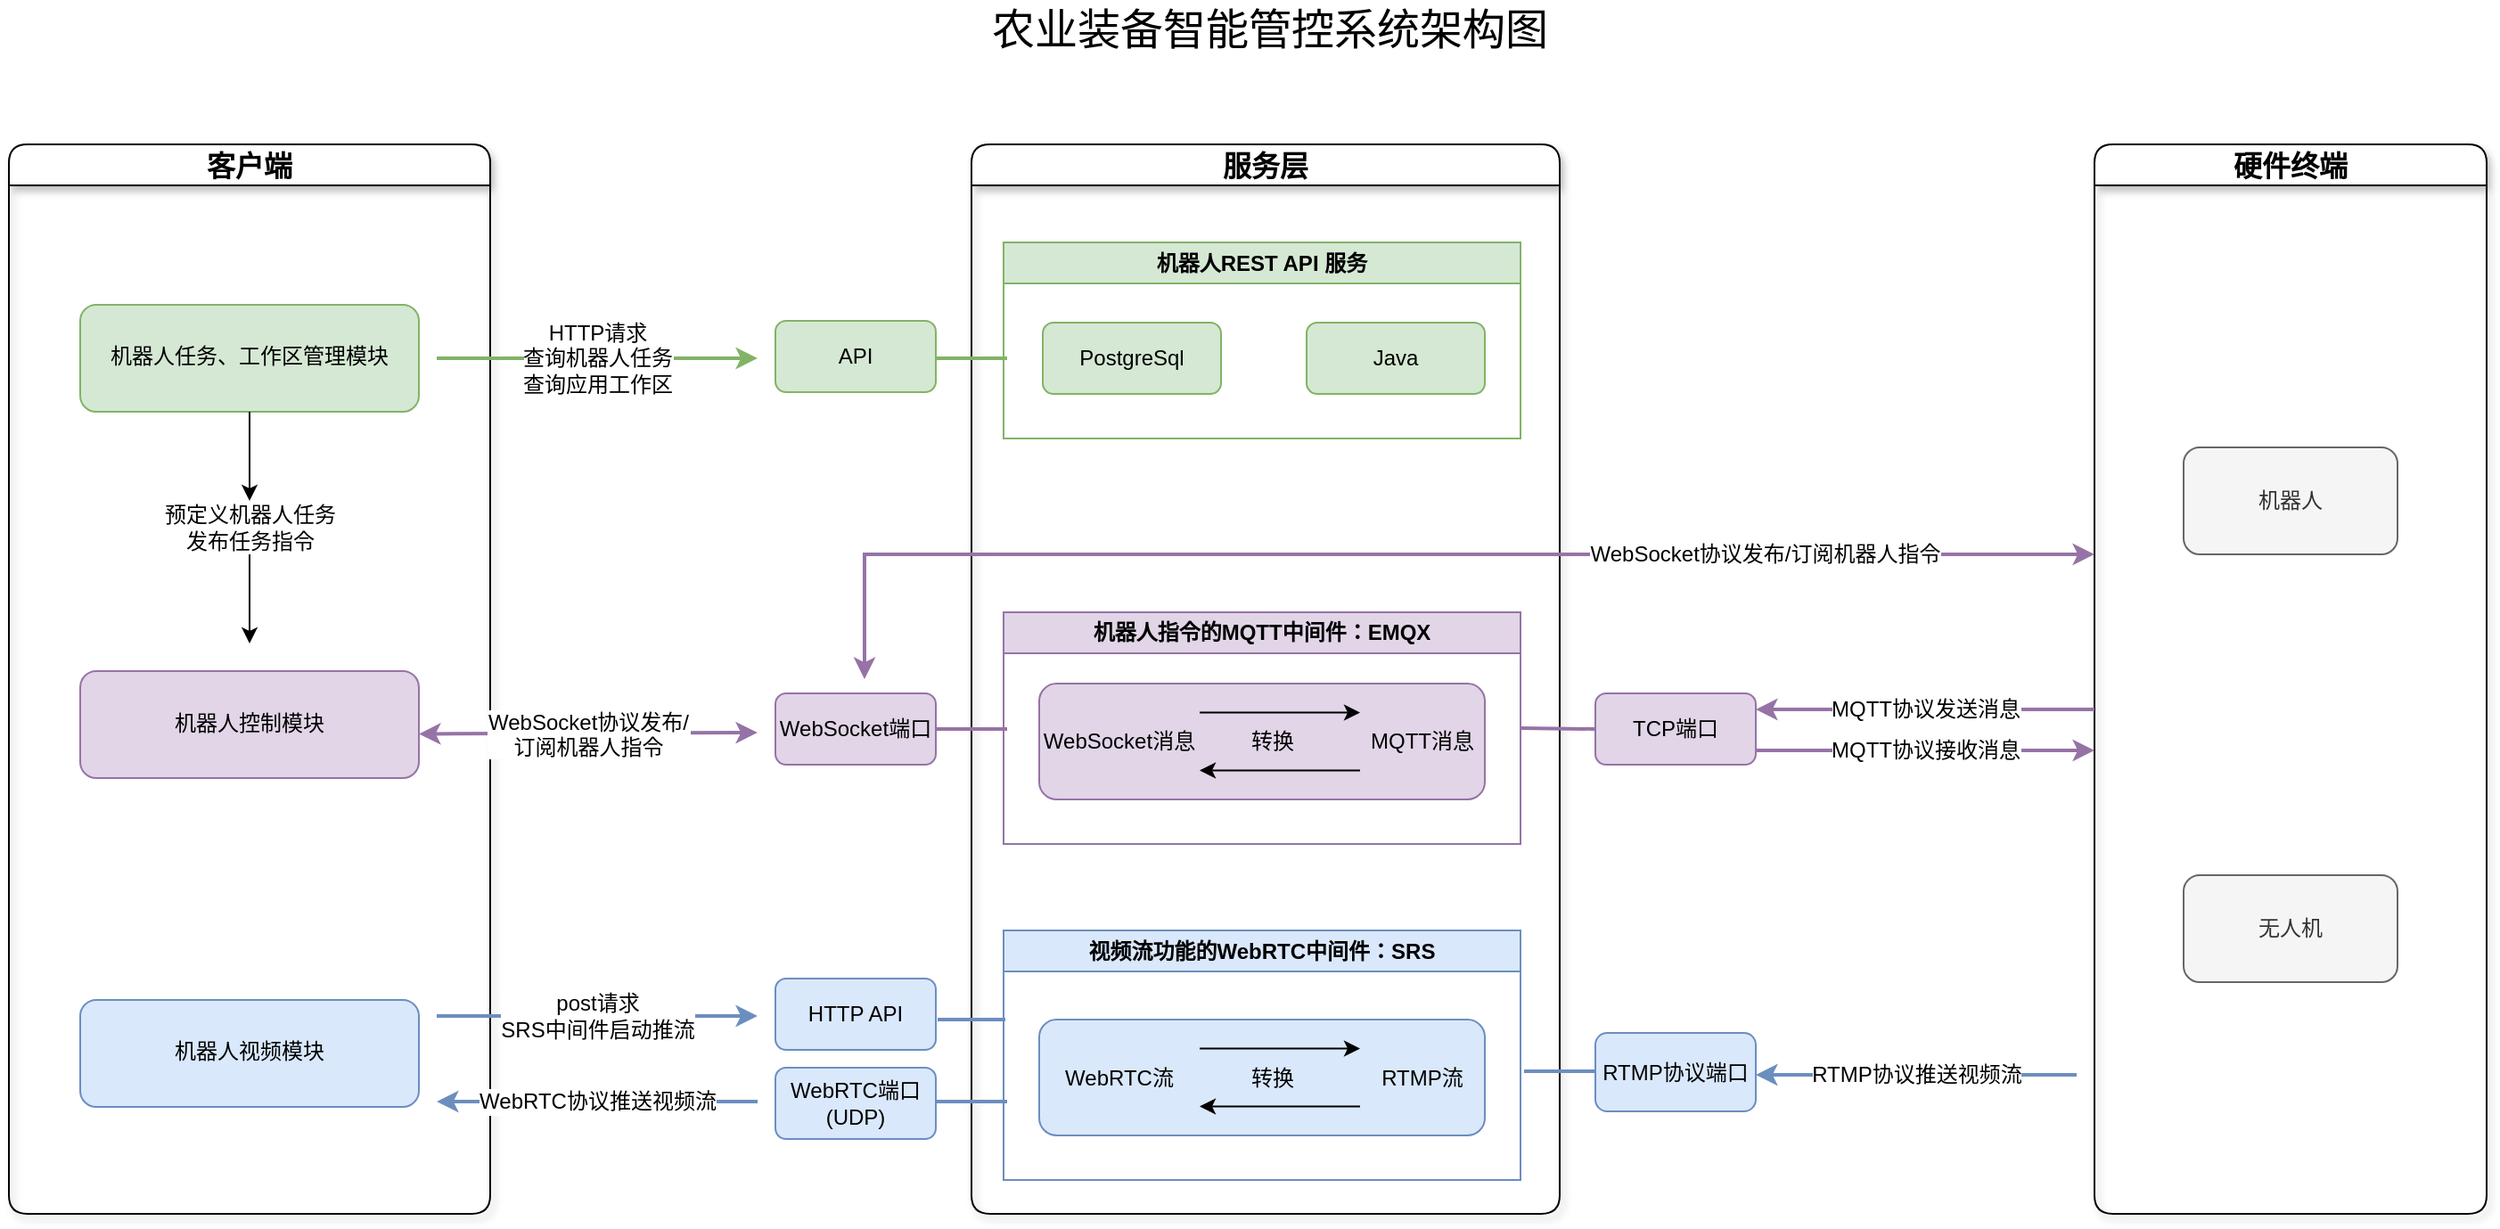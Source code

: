 <mxfile version="24.7.7">
  <diagram name="第 1 页" id="TNhrhLdlypGdCF_QHv-n">
    <mxGraphModel dx="1434" dy="738" grid="1" gridSize="10" guides="1" tooltips="1" connect="1" arrows="1" fold="1" page="1" pageScale="1" pageWidth="900" pageHeight="1600" math="0" shadow="0">
      <root>
        <mxCell id="0" />
        <mxCell id="1" parent="0" />
        <mxCell id="rBbP7oCfItHO99S8qVWC-1" value="&lt;font style=&quot;font-size: 16px;&quot;&gt;服务层&lt;/font&gt;" style="swimlane;whiteSpace=wrap;html=1;fontSize=12;shadow=1;rounded=1;" parent="1" vertex="1">
          <mxGeometry x="800" y="290" width="330" height="600" as="geometry" />
        </mxCell>
        <mxCell id="9CdUIaJMx9FMmrSefO2G-109" value="机器人REST API 服务" style="swimlane;whiteSpace=wrap;html=1;fontSize=12;fillColor=#d5e8d4;strokeColor=#82b366;textShadow=0;" parent="rBbP7oCfItHO99S8qVWC-1" vertex="1">
          <mxGeometry x="18" y="55" width="290" height="110" as="geometry" />
        </mxCell>
        <mxCell id="9CdUIaJMx9FMmrSefO2G-116" value="PostgreSql" style="rounded=1;whiteSpace=wrap;html=1;fontSize=12;fillColor=#d5e8d4;strokeColor=#82b366;" parent="9CdUIaJMx9FMmrSefO2G-109" vertex="1">
          <mxGeometry x="22" y="45" width="100" height="40" as="geometry" />
        </mxCell>
        <mxCell id="9CdUIaJMx9FMmrSefO2G-117" value="Java" style="rounded=1;whiteSpace=wrap;html=1;fontSize=12;fillColor=#d5e8d4;strokeColor=#82b366;" parent="9CdUIaJMx9FMmrSefO2G-109" vertex="1">
          <mxGeometry x="170" y="45" width="100" height="40" as="geometry" />
        </mxCell>
        <mxCell id="9CdUIaJMx9FMmrSefO2G-14" value="机器人指令的MQTT中间件：EMQX" style="swimlane;whiteSpace=wrap;html=1;startSize=23;fillColor=#e1d5e7;strokeColor=#9673a6;fontSize=12;" parent="rBbP7oCfItHO99S8qVWC-1" vertex="1">
          <mxGeometry x="18" y="262.5" width="290" height="130" as="geometry" />
        </mxCell>
        <mxCell id="9CdUIaJMx9FMmrSefO2G-51" value="" style="group;fontSize=12;fillColor=#E1D5E7;strokeColor=#9673a6;rounded=1;glass=0;shadow=0;" parent="9CdUIaJMx9FMmrSefO2G-14" vertex="1" connectable="0">
          <mxGeometry x="20" y="40" width="250" height="65" as="geometry" />
        </mxCell>
        <mxCell id="9CdUIaJMx9FMmrSefO2G-18" style="edgeStyle=orthogonalEdgeStyle;rounded=0;orthogonalLoop=1;jettySize=auto;html=1;exitX=1;exitY=0.25;exitDx=0;exitDy=0;entryX=0;entryY=0.25;entryDx=0;entryDy=0;fontSize=12;" parent="9CdUIaJMx9FMmrSefO2G-51" source="9CdUIaJMx9FMmrSefO2G-15" target="9CdUIaJMx9FMmrSefO2G-16" edge="1">
          <mxGeometry relative="1" as="geometry" />
        </mxCell>
        <mxCell id="9CdUIaJMx9FMmrSefO2G-15" value="WebSocket消息" style="text;html=1;align=center;verticalAlign=middle;whiteSpace=wrap;rounded=0;labelBorderColor=none;fontSize=12;" parent="9CdUIaJMx9FMmrSefO2G-51" vertex="1">
          <mxGeometry width="90" height="65" as="geometry" />
        </mxCell>
        <mxCell id="9CdUIaJMx9FMmrSefO2G-19" style="edgeStyle=orthogonalEdgeStyle;rounded=0;orthogonalLoop=1;jettySize=auto;html=1;exitX=0;exitY=0.75;exitDx=0;exitDy=0;entryX=1;entryY=0.75;entryDx=0;entryDy=0;fontSize=12;" parent="9CdUIaJMx9FMmrSefO2G-51" source="9CdUIaJMx9FMmrSefO2G-16" target="9CdUIaJMx9FMmrSefO2G-15" edge="1">
          <mxGeometry relative="1" as="geometry" />
        </mxCell>
        <mxCell id="9CdUIaJMx9FMmrSefO2G-16" value="MQTT消息" style="text;html=1;align=center;verticalAlign=middle;whiteSpace=wrap;rounded=0;fontSize=12;" parent="9CdUIaJMx9FMmrSefO2G-51" vertex="1">
          <mxGeometry x="180" width="70" height="65" as="geometry" />
        </mxCell>
        <mxCell id="9CdUIaJMx9FMmrSefO2G-20" value="转换" style="text;html=1;align=center;verticalAlign=middle;whiteSpace=wrap;rounded=0;fontSize=12;" parent="9CdUIaJMx9FMmrSefO2G-51" vertex="1">
          <mxGeometry x="101" y="17.5" width="60" height="30" as="geometry" />
        </mxCell>
        <mxCell id="9CdUIaJMx9FMmrSefO2G-21" value="视频流功能的WebRTC中间件：SRS" style="swimlane;whiteSpace=wrap;html=1;fillColor=#dae8fc;strokeColor=#6c8ebf;fontSize=12;" parent="rBbP7oCfItHO99S8qVWC-1" vertex="1">
          <mxGeometry x="18" y="441" width="290" height="140" as="geometry" />
        </mxCell>
        <mxCell id="9CdUIaJMx9FMmrSefO2G-52" value="" style="group;fontSize=12;fillColor=#dae8fc;strokeColor=#6c8ebf;rounded=1;" parent="9CdUIaJMx9FMmrSefO2G-21" vertex="1" connectable="0">
          <mxGeometry x="20" y="50" width="250" height="65" as="geometry" />
        </mxCell>
        <mxCell id="9CdUIaJMx9FMmrSefO2G-22" style="edgeStyle=orthogonalEdgeStyle;rounded=0;orthogonalLoop=1;jettySize=auto;html=1;exitX=1;exitY=0.25;exitDx=0;exitDy=0;entryX=0;entryY=0.25;entryDx=0;entryDy=0;fontSize=12;" parent="9CdUIaJMx9FMmrSefO2G-52" source="9CdUIaJMx9FMmrSefO2G-23" target="9CdUIaJMx9FMmrSefO2G-25" edge="1">
          <mxGeometry relative="1" as="geometry" />
        </mxCell>
        <mxCell id="9CdUIaJMx9FMmrSefO2G-23" value="WebRTC流" style="text;html=1;align=center;verticalAlign=middle;whiteSpace=wrap;rounded=0;labelBorderColor=none;fontSize=12;" parent="9CdUIaJMx9FMmrSefO2G-52" vertex="1">
          <mxGeometry width="90" height="65" as="geometry" />
        </mxCell>
        <mxCell id="9CdUIaJMx9FMmrSefO2G-24" style="edgeStyle=orthogonalEdgeStyle;rounded=0;orthogonalLoop=1;jettySize=auto;html=1;exitX=0;exitY=0.75;exitDx=0;exitDy=0;entryX=1;entryY=0.75;entryDx=0;entryDy=0;fontSize=12;" parent="9CdUIaJMx9FMmrSefO2G-52" source="9CdUIaJMx9FMmrSefO2G-25" target="9CdUIaJMx9FMmrSefO2G-23" edge="1">
          <mxGeometry relative="1" as="geometry" />
        </mxCell>
        <mxCell id="9CdUIaJMx9FMmrSefO2G-25" value="RTMP流" style="text;html=1;align=center;verticalAlign=middle;whiteSpace=wrap;rounded=0;fontSize=12;" parent="9CdUIaJMx9FMmrSefO2G-52" vertex="1">
          <mxGeometry x="180" width="70" height="65" as="geometry" />
        </mxCell>
        <mxCell id="9CdUIaJMx9FMmrSefO2G-26" value="转换" style="text;html=1;align=center;verticalAlign=middle;whiteSpace=wrap;rounded=0;fontSize=12;" parent="9CdUIaJMx9FMmrSefO2G-52" vertex="1">
          <mxGeometry x="101" y="17.5" width="60" height="30" as="geometry" />
        </mxCell>
        <mxCell id="9CdUIaJMx9FMmrSefO2G-46" value="&lt;font style=&quot;font-size: 16px;&quot;&gt;客户端&lt;/font&gt;" style="swimlane;whiteSpace=wrap;html=1;fontSize=12;shadow=1;rounded=1;" parent="1" vertex="1">
          <mxGeometry x="260" y="290" width="270" height="600" as="geometry" />
        </mxCell>
        <mxCell id="9CdUIaJMx9FMmrSefO2G-40" value="" style="endArrow=classic;startArrow=classic;html=1;rounded=0;strokeWidth=2;fontSize=12;fillColor=#e1d5e7;strokeColor=#9673a6;" parent="9CdUIaJMx9FMmrSefO2G-46" edge="1">
          <mxGeometry width="50" height="50" relative="1" as="geometry">
            <mxPoint x="230" y="330.75" as="sourcePoint" />
            <mxPoint x="420" y="330" as="targetPoint" />
          </mxGeometry>
        </mxCell>
        <mxCell id="9CdUIaJMx9FMmrSefO2G-108" value="WebSocket协议发布/&#xa;订阅机器人指令" style="edgeLabel;align=center;verticalAlign=middle;resizable=0;points=[];fontSize=12;rotatable=1;resizeWidth=1;" parent="9CdUIaJMx9FMmrSefO2G-40" vertex="1" connectable="0">
          <mxGeometry relative="1" as="geometry">
            <mxPoint as="offset" />
          </mxGeometry>
        </mxCell>
        <mxCell id="JG0zNHSWIR55deKO-XV1-1" value="" style="group;rounded=1;" parent="9CdUIaJMx9FMmrSefO2G-46" vertex="1" connectable="0">
          <mxGeometry x="40" y="90" width="190" height="450" as="geometry" />
        </mxCell>
        <mxCell id="9CdUIaJMx9FMmrSefO2G-4" value="机器人任务、工作区管理模块" style="rounded=1;hachureGap=4;fontFamily=Architects Daughter;fontSource=https%3A%2F%2Ffonts.googleapis.com%2Fcss%3Ffamily%3DArchitects%2BDaughter;align=center;labelPosition=center;verticalLabelPosition=middle;verticalAlign=middle;whiteSpace=wrap;html=1;fontSize=12;fillColor=#d5e8d4;strokeColor=#82b366;" parent="JG0zNHSWIR55deKO-XV1-1" vertex="1">
          <mxGeometry width="190" height="60" as="geometry" />
        </mxCell>
        <mxCell id="9CdUIaJMx9FMmrSefO2G-43" value="" style="edgeStyle=orthogonalEdgeStyle;rounded=0;orthogonalLoop=1;jettySize=auto;html=1;fontSize=12;" parent="JG0zNHSWIR55deKO-XV1-1" source="9CdUIaJMx9FMmrSefO2G-4" target="9CdUIaJMx9FMmrSefO2G-44" edge="1">
          <mxGeometry relative="1" as="geometry">
            <mxPoint x="95" y="190" as="targetPoint" />
            <mxPoint x="95" as="sourcePoint" />
          </mxGeometry>
        </mxCell>
        <mxCell id="9CdUIaJMx9FMmrSefO2G-42" style="edgeStyle=orthogonalEdgeStyle;rounded=0;orthogonalLoop=1;jettySize=auto;html=1;fontSize=12;" parent="JG0zNHSWIR55deKO-XV1-1" source="9CdUIaJMx9FMmrSefO2G-44" edge="1">
          <mxGeometry relative="1" as="geometry">
            <mxPoint x="95" y="190" as="targetPoint" />
          </mxGeometry>
        </mxCell>
        <mxCell id="9CdUIaJMx9FMmrSefO2G-6" value="机器人控制模块" style="rounded=1;hachureGap=4;fontFamily=Architects Daughter;fontSource=https%3A%2F%2Ffonts.googleapis.com%2Fcss%3Ffamily%3DArchitects%2BDaughter;align=center;labelPosition=center;verticalLabelPosition=middle;verticalAlign=middle;whiteSpace=wrap;html=1;fontSize=12;fillColor=#e1d5e7;strokeColor=#9673a6;" parent="JG0zNHSWIR55deKO-XV1-1" vertex="1">
          <mxGeometry y="205.5" width="190" height="60" as="geometry" />
        </mxCell>
        <mxCell id="9CdUIaJMx9FMmrSefO2G-7" value="机器人视频模块" style="rounded=1;hachureGap=4;fontFamily=Architects Daughter;fontSource=https%3A%2F%2Ffonts.googleapis.com%2Fcss%3Ffamily%3DArchitects%2BDaughter;align=center;labelPosition=center;verticalLabelPosition=middle;verticalAlign=middle;whiteSpace=wrap;html=1;fontSize=12;fillColor=#dae8fc;strokeColor=#6c8ebf;" parent="JG0zNHSWIR55deKO-XV1-1" vertex="1">
          <mxGeometry y="390" width="190" height="60" as="geometry" />
        </mxCell>
        <mxCell id="9CdUIaJMx9FMmrSefO2G-44" value="预定义机器人任务&lt;br style=&quot;font-size: 12px;&quot;&gt;发布任务指令" style="text;html=1;align=center;verticalAlign=middle;whiteSpace=wrap;rounded=0;fontSize=12;" parent="JG0zNHSWIR55deKO-XV1-1" vertex="1">
          <mxGeometry x="37.5" y="110" width="115" height="30" as="geometry" />
        </mxCell>
        <mxCell id="9CdUIaJMx9FMmrSefO2G-54" value="&lt;font style=&quot;font-size: 16px;&quot;&gt;硬件终端&lt;/font&gt;" style="swimlane;whiteSpace=wrap;html=1;startSize=23;fontSize=12;shadow=1;rounded=1;" parent="1" vertex="1">
          <mxGeometry x="1430" y="290" width="220" height="600" as="geometry" />
        </mxCell>
        <mxCell id="9CdUIaJMx9FMmrSefO2G-29" value="机器人" style="rounded=1;whiteSpace=wrap;html=1;glass=0;fontSize=12;fillColor=#f5f5f5;fontColor=#333333;strokeColor=#666666;" parent="9CdUIaJMx9FMmrSefO2G-54" vertex="1">
          <mxGeometry x="50" y="169.995" width="120" height="60" as="geometry" />
        </mxCell>
        <mxCell id="9CdUIaJMx9FMmrSefO2G-30" value="无人机" style="rounded=1;whiteSpace=wrap;html=1;fontSize=12;fillColor=#f5f5f5;fontColor=#333333;strokeColor=#666666;" parent="9CdUIaJMx9FMmrSefO2G-54" vertex="1">
          <mxGeometry x="50" y="410" width="120" height="60" as="geometry" />
        </mxCell>
        <mxCell id="9CdUIaJMx9FMmrSefO2G-59" value="WebSocket端口" style="rounded=1;whiteSpace=wrap;html=1;fillColor=#e1d5e7;strokeColor=#9673a6;fontSize=12;" parent="1" vertex="1">
          <mxGeometry x="690" y="598" width="90" height="40" as="geometry" />
        </mxCell>
        <mxCell id="9CdUIaJMx9FMmrSefO2G-60" value="" style="endArrow=none;html=1;rounded=0;exitX=1;exitY=0.5;exitDx=0;exitDy=0;strokeWidth=2;fontSize=12;fillColor=#e1d5e7;strokeColor=#9673a6;" parent="1" source="9CdUIaJMx9FMmrSefO2G-59" edge="1">
          <mxGeometry width="50" height="50" relative="1" as="geometry">
            <mxPoint x="710" y="730" as="sourcePoint" />
            <mxPoint x="820" y="618" as="targetPoint" />
          </mxGeometry>
        </mxCell>
        <mxCell id="9CdUIaJMx9FMmrSefO2G-61" value="WebRTC端口(UDP)" style="rounded=1;whiteSpace=wrap;html=1;fillColor=#dae8fc;strokeColor=#6c8ebf;fontSize=12;" parent="1" vertex="1">
          <mxGeometry x="690" y="808" width="90" height="40" as="geometry" />
        </mxCell>
        <mxCell id="9CdUIaJMx9FMmrSefO2G-62" value="HTTP API" style="rounded=1;whiteSpace=wrap;html=1;fillColor=#dae8fc;strokeColor=#6c8ebf;fontSize=12;" parent="1" vertex="1">
          <mxGeometry x="690" y="758" width="90" height="40" as="geometry" />
        </mxCell>
        <mxCell id="9CdUIaJMx9FMmrSefO2G-74" value="" style="endArrow=none;html=1;rounded=0;strokeWidth=2;fontSize=12;fillColor=#dae8fc;strokeColor=#6c8ebf;" parent="1" edge="1">
          <mxGeometry width="50" height="50" relative="1" as="geometry">
            <mxPoint x="780" y="827" as="sourcePoint" />
            <mxPoint x="820" y="827" as="targetPoint" />
          </mxGeometry>
        </mxCell>
        <mxCell id="9CdUIaJMx9FMmrSefO2G-77" value="" style="endArrow=classic;html=1;rounded=0;strokeWidth=2;fontSize=12;fillColor=#dae8fc;strokeColor=#6c8ebf;" parent="1" edge="1">
          <mxGeometry relative="1" as="geometry">
            <mxPoint x="500" y="779" as="sourcePoint" />
            <mxPoint x="680" y="779" as="targetPoint" />
          </mxGeometry>
        </mxCell>
        <mxCell id="9CdUIaJMx9FMmrSefO2G-78" value="post请求&lt;br style=&quot;font-size: 12px;&quot;&gt;SRS中间件启动推流" style="edgeLabel;resizable=0;html=1;;align=center;verticalAlign=middle;fontSize=12;" parent="9CdUIaJMx9FMmrSefO2G-77" connectable="0" vertex="1">
          <mxGeometry relative="1" as="geometry" />
        </mxCell>
        <mxCell id="9CdUIaJMx9FMmrSefO2G-80" value="" style="endArrow=classic;html=1;rounded=0;strokeWidth=2;fontSize=12;fillColor=#dae8fc;strokeColor=#6c8ebf;" parent="1" edge="1">
          <mxGeometry relative="1" as="geometry">
            <mxPoint x="680" y="827" as="sourcePoint" />
            <mxPoint x="500" y="827" as="targetPoint" />
          </mxGeometry>
        </mxCell>
        <mxCell id="9CdUIaJMx9FMmrSefO2G-81" value="WebRTC协议推送视频流" style="edgeLabel;resizable=0;html=1;;align=center;verticalAlign=middle;fontSize=12;" parent="9CdUIaJMx9FMmrSefO2G-80" connectable="0" vertex="1">
          <mxGeometry relative="1" as="geometry" />
        </mxCell>
        <mxCell id="9CdUIaJMx9FMmrSefO2G-84" value="" style="endArrow=none;html=1;rounded=0;strokeWidth=2;fontSize=12;fillColor=#dae8fc;strokeColor=#6c8ebf;" parent="1" edge="1">
          <mxGeometry width="50" height="50" relative="1" as="geometry">
            <mxPoint x="1110" y="810" as="sourcePoint" />
            <mxPoint x="1150" y="810" as="targetPoint" />
          </mxGeometry>
        </mxCell>
        <mxCell id="9CdUIaJMx9FMmrSefO2G-85" value="RTMP协议端口" style="rounded=1;whiteSpace=wrap;html=1;fillColor=#dae8fc;strokeColor=#6c8ebf;fontSize=12;" parent="1" vertex="1">
          <mxGeometry x="1150" y="788.5" width="90" height="44" as="geometry" />
        </mxCell>
        <mxCell id="9CdUIaJMx9FMmrSefO2G-90" value="" style="endArrow=classic;html=1;rounded=0;strokeWidth=2;fontSize=12;fillColor=#dae8fc;strokeColor=#6c8ebf;" parent="1" edge="1">
          <mxGeometry relative="1" as="geometry">
            <mxPoint x="1420" y="812" as="sourcePoint" />
            <mxPoint x="1240" y="812" as="targetPoint" />
          </mxGeometry>
        </mxCell>
        <mxCell id="9CdUIaJMx9FMmrSefO2G-91" value="RTMP协议推送视频流" style="edgeLabel;resizable=0;html=1;;align=center;verticalAlign=middle;fontSize=12;" parent="9CdUIaJMx9FMmrSefO2G-90" connectable="0" vertex="1">
          <mxGeometry relative="1" as="geometry" />
        </mxCell>
        <mxCell id="9CdUIaJMx9FMmrSefO2G-93" value="TCP端口" style="rounded=1;whiteSpace=wrap;html=1;fillColor=#e1d5e7;strokeColor=#9673a6;fontSize=12;" parent="1" vertex="1">
          <mxGeometry x="1150" y="598" width="90" height="40" as="geometry" />
        </mxCell>
        <mxCell id="9CdUIaJMx9FMmrSefO2G-95" value="" style="endArrow=none;html=1;rounded=0;exitX=1;exitY=0.5;exitDx=0;exitDy=0;entryX=0;entryY=0.5;entryDx=0;entryDy=0;strokeWidth=2;fontSize=12;fillColor=#e1d5e7;strokeColor=#9673a6;" parent="1" source="9CdUIaJMx9FMmrSefO2G-14" target="9CdUIaJMx9FMmrSefO2G-93" edge="1">
          <mxGeometry width="50" height="50" relative="1" as="geometry">
            <mxPoint x="1140" y="610" as="sourcePoint" />
            <mxPoint x="1190" y="560" as="targetPoint" />
          </mxGeometry>
        </mxCell>
        <mxCell id="9CdUIaJMx9FMmrSefO2G-97" value="" style="endArrow=classic;html=1;rounded=0;strokeWidth=2;fontSize=12;fillColor=#e1d5e7;strokeColor=#9673a6;" parent="1" edge="1">
          <mxGeometry relative="1" as="geometry">
            <mxPoint x="1430" y="607" as="sourcePoint" />
            <mxPoint x="1240" y="607" as="targetPoint" />
          </mxGeometry>
        </mxCell>
        <mxCell id="9CdUIaJMx9FMmrSefO2G-98" value="MQTT协议发送消息" style="edgeLabel;resizable=0;html=1;;align=center;verticalAlign=middle;fontSize=12;" parent="9CdUIaJMx9FMmrSefO2G-97" connectable="0" vertex="1">
          <mxGeometry relative="1" as="geometry" />
        </mxCell>
        <mxCell id="9CdUIaJMx9FMmrSefO2G-99" value="" style="endArrow=classic;html=1;rounded=0;strokeWidth=2;fontSize=12;fillColor=#e1d5e7;strokeColor=#9673a6;" parent="1" edge="1">
          <mxGeometry relative="1" as="geometry">
            <mxPoint x="1240" y="630" as="sourcePoint" />
            <mxPoint x="1430" y="630" as="targetPoint" />
          </mxGeometry>
        </mxCell>
        <mxCell id="9CdUIaJMx9FMmrSefO2G-100" value="MQTT协议接收消息" style="edgeLabel;resizable=0;html=1;;align=center;verticalAlign=middle;fontSize=12;" parent="9CdUIaJMx9FMmrSefO2G-99" connectable="0" vertex="1">
          <mxGeometry relative="1" as="geometry" />
        </mxCell>
        <mxCell id="9CdUIaJMx9FMmrSefO2G-104" value="" style="endArrow=classic;startArrow=classic;html=1;rounded=0;strokeWidth=2;fontSize=12;labelBackgroundColor=#E1D5E7;labelBorderColor=none;fontColor=#E1D5E7;strokeColor=#9673a6;fillColor=#e1d5e7;" parent="1" edge="1">
          <mxGeometry width="50" height="50" relative="1" as="geometry">
            <mxPoint x="740" y="590" as="sourcePoint" />
            <mxPoint x="1430" y="520" as="targetPoint" />
            <Array as="points">
              <mxPoint x="740" y="520" />
            </Array>
          </mxGeometry>
        </mxCell>
        <mxCell id="9CdUIaJMx9FMmrSefO2G-105" value="WebSocket协议发布/订阅机器人指令" style="edgeLabel;html=1;align=center;verticalAlign=middle;resizable=0;points=[];fontSize=12;" parent="9CdUIaJMx9FMmrSefO2G-104" vertex="1" connectable="0">
          <mxGeometry x="0.06" y="1" relative="1" as="geometry">
            <mxPoint x="172" y="1" as="offset" />
          </mxGeometry>
        </mxCell>
        <mxCell id="rBbP7oCfItHO99S8qVWC-2" value="" style="endArrow=none;html=1;rounded=0;entryX=0;entryY=0.5;entryDx=0;entryDy=0;exitX=1;exitY=0.5;exitDx=0;exitDy=0;strokeWidth=2;fontSize=12;fillColor=#dae8fc;strokeColor=#6c8ebf;" parent="1" edge="1">
          <mxGeometry width="50" height="50" relative="1" as="geometry">
            <mxPoint x="781" y="781" as="sourcePoint" />
            <mxPoint x="819" y="781" as="targetPoint" />
          </mxGeometry>
        </mxCell>
        <mxCell id="rBbP7oCfItHO99S8qVWC-5" value="API" style="rounded=1;whiteSpace=wrap;html=1;fontSize=12;fillColor=#d5e8d4;strokeColor=#82b366;" parent="1" vertex="1">
          <mxGeometry x="690" y="389" width="90" height="40" as="geometry" />
        </mxCell>
        <mxCell id="rBbP7oCfItHO99S8qVWC-7" value="" style="endArrow=none;html=1;rounded=0;strokeWidth=2;fontSize=12;fillColor=#d5e8d4;strokeColor=#82b366;" parent="1" edge="1">
          <mxGeometry width="50" height="50" relative="1" as="geometry">
            <mxPoint x="780" y="410" as="sourcePoint" />
            <mxPoint x="820" y="410" as="targetPoint" />
          </mxGeometry>
        </mxCell>
        <mxCell id="rBbP7oCfItHO99S8qVWC-8" value="" style="endArrow=classic;html=1;rounded=0;strokeWidth=2;fontSize=12;fillColor=#d5e8d4;strokeColor=#82b366;" parent="1" edge="1">
          <mxGeometry relative="1" as="geometry">
            <mxPoint x="500" y="410" as="sourcePoint" />
            <mxPoint x="680" y="410" as="targetPoint" />
          </mxGeometry>
        </mxCell>
        <mxCell id="rBbP7oCfItHO99S8qVWC-9" value="HTTP请求&lt;br style=&quot;font-size: 12px;&quot;&gt;查询机器人任务&lt;br style=&quot;font-size: 12px;&quot;&gt;查询应用工作区" style="edgeLabel;resizable=0;html=1;;align=center;verticalAlign=middle;fontSize=12;" parent="rBbP7oCfItHO99S8qVWC-8" connectable="0" vertex="1">
          <mxGeometry relative="1" as="geometry" />
        </mxCell>
        <mxCell id="rBbP7oCfItHO99S8qVWC-10" value="&lt;div style=&quot;font-size: medium; font-weight: 400; text-align: start;&quot; data-hash=&quot;820ceb7ba0ffc071ab7710b9a11208b4&quot; data-version=&quot;3.0.0&quot;&gt;&lt;/div&gt;&lt;font style=&quot;font-size: 24px; font-weight: normal;&quot;&gt;&lt;span style=&quot;letter-spacing: 0pt; background-color: initial;&quot;&gt;&lt;font style=&quot;&quot; face=&quot;Helvetica&quot;&gt;农业装备智能管控系统&lt;/font&gt;&lt;/span&gt;架构图&lt;/font&gt;" style="text;html=1;align=center;verticalAlign=middle;whiteSpace=wrap;rounded=0;fontSize=25;fontStyle=1" parent="1" vertex="1">
          <mxGeometry x="800" y="210" width="334.63" height="30" as="geometry" />
        </mxCell>
      </root>
    </mxGraphModel>
  </diagram>
</mxfile>
